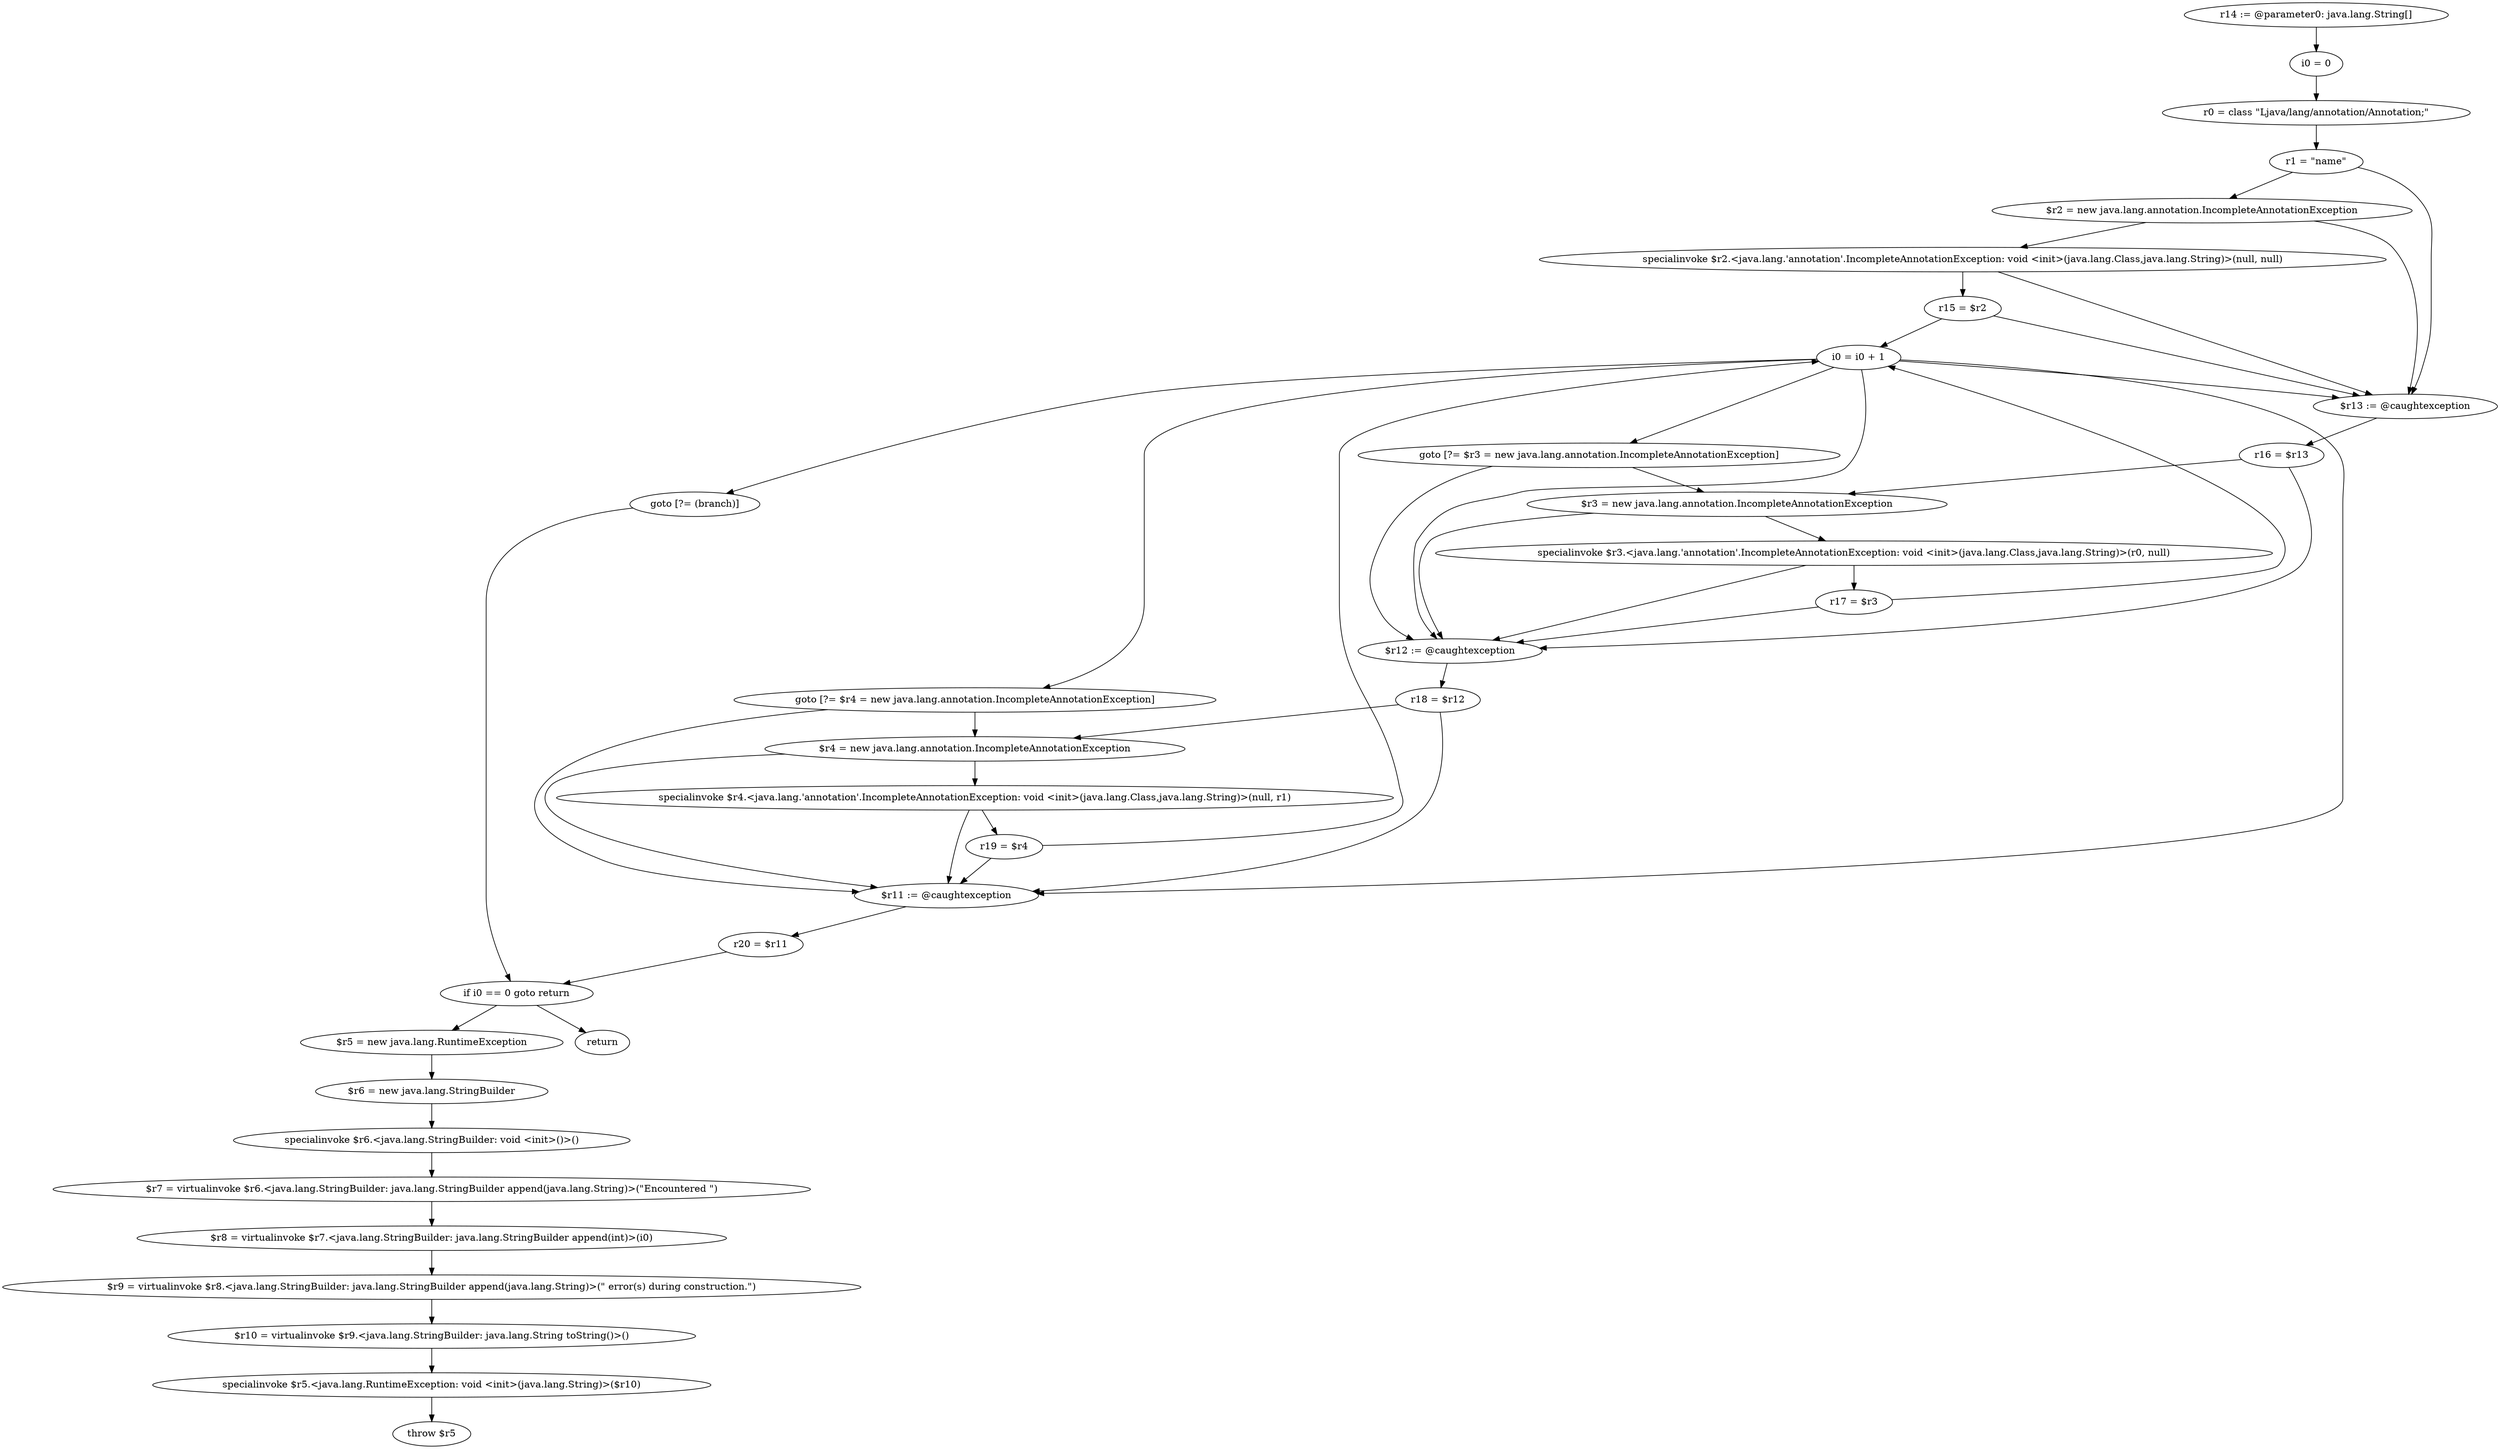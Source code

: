 digraph "unitGraph" {
    "r14 := @parameter0: java.lang.String[]"
    "i0 = 0"
    "r0 = class \"Ljava/lang/annotation/Annotation;\""
    "r1 = \"name\""
    "$r2 = new java.lang.annotation.IncompleteAnnotationException"
    "specialinvoke $r2.<java.lang.'annotation'.IncompleteAnnotationException: void <init>(java.lang.Class,java.lang.String)>(null, null)"
    "r15 = $r2"
    "i0 = i0 + 1"
    "goto [?= $r3 = new java.lang.annotation.IncompleteAnnotationException]"
    "$r13 := @caughtexception"
    "r16 = $r13"
    "$r3 = new java.lang.annotation.IncompleteAnnotationException"
    "specialinvoke $r3.<java.lang.'annotation'.IncompleteAnnotationException: void <init>(java.lang.Class,java.lang.String)>(r0, null)"
    "r17 = $r3"
    "goto [?= $r4 = new java.lang.annotation.IncompleteAnnotationException]"
    "$r12 := @caughtexception"
    "r18 = $r12"
    "$r4 = new java.lang.annotation.IncompleteAnnotationException"
    "specialinvoke $r4.<java.lang.'annotation'.IncompleteAnnotationException: void <init>(java.lang.Class,java.lang.String)>(null, r1)"
    "r19 = $r4"
    "goto [?= (branch)]"
    "$r11 := @caughtexception"
    "r20 = $r11"
    "if i0 == 0 goto return"
    "$r5 = new java.lang.RuntimeException"
    "$r6 = new java.lang.StringBuilder"
    "specialinvoke $r6.<java.lang.StringBuilder: void <init>()>()"
    "$r7 = virtualinvoke $r6.<java.lang.StringBuilder: java.lang.StringBuilder append(java.lang.String)>(\"Encountered \")"
    "$r8 = virtualinvoke $r7.<java.lang.StringBuilder: java.lang.StringBuilder append(int)>(i0)"
    "$r9 = virtualinvoke $r8.<java.lang.StringBuilder: java.lang.StringBuilder append(java.lang.String)>(\" error(s) during construction.\")"
    "$r10 = virtualinvoke $r9.<java.lang.StringBuilder: java.lang.String toString()>()"
    "specialinvoke $r5.<java.lang.RuntimeException: void <init>(java.lang.String)>($r10)"
    "throw $r5"
    "return"
    "r14 := @parameter0: java.lang.String[]"->"i0 = 0";
    "i0 = 0"->"r0 = class \"Ljava/lang/annotation/Annotation;\"";
    "r0 = class \"Ljava/lang/annotation/Annotation;\""->"r1 = \"name\"";
    "r1 = \"name\""->"$r2 = new java.lang.annotation.IncompleteAnnotationException";
    "r1 = \"name\""->"$r13 := @caughtexception";
    "$r2 = new java.lang.annotation.IncompleteAnnotationException"->"specialinvoke $r2.<java.lang.'annotation'.IncompleteAnnotationException: void <init>(java.lang.Class,java.lang.String)>(null, null)";
    "$r2 = new java.lang.annotation.IncompleteAnnotationException"->"$r13 := @caughtexception";
    "specialinvoke $r2.<java.lang.'annotation'.IncompleteAnnotationException: void <init>(java.lang.Class,java.lang.String)>(null, null)"->"r15 = $r2";
    "specialinvoke $r2.<java.lang.'annotation'.IncompleteAnnotationException: void <init>(java.lang.Class,java.lang.String)>(null, null)"->"$r13 := @caughtexception";
    "r15 = $r2"->"i0 = i0 + 1";
    "r15 = $r2"->"$r13 := @caughtexception";
    "i0 = i0 + 1"->"goto [?= $r3 = new java.lang.annotation.IncompleteAnnotationException]";
    "i0 = i0 + 1"->"$r13 := @caughtexception";
    "goto [?= $r3 = new java.lang.annotation.IncompleteAnnotationException]"->"$r3 = new java.lang.annotation.IncompleteAnnotationException";
    "goto [?= $r3 = new java.lang.annotation.IncompleteAnnotationException]"->"$r12 := @caughtexception";
    "$r13 := @caughtexception"->"r16 = $r13";
    "r16 = $r13"->"$r3 = new java.lang.annotation.IncompleteAnnotationException";
    "r16 = $r13"->"$r12 := @caughtexception";
    "$r3 = new java.lang.annotation.IncompleteAnnotationException"->"specialinvoke $r3.<java.lang.'annotation'.IncompleteAnnotationException: void <init>(java.lang.Class,java.lang.String)>(r0, null)";
    "$r3 = new java.lang.annotation.IncompleteAnnotationException"->"$r12 := @caughtexception";
    "specialinvoke $r3.<java.lang.'annotation'.IncompleteAnnotationException: void <init>(java.lang.Class,java.lang.String)>(r0, null)"->"r17 = $r3";
    "specialinvoke $r3.<java.lang.'annotation'.IncompleteAnnotationException: void <init>(java.lang.Class,java.lang.String)>(r0, null)"->"$r12 := @caughtexception";
    "r17 = $r3"->"i0 = i0 + 1";
    "r17 = $r3"->"$r12 := @caughtexception";
    "i0 = i0 + 1"->"goto [?= $r4 = new java.lang.annotation.IncompleteAnnotationException]";
    "i0 = i0 + 1"->"$r12 := @caughtexception";
    "goto [?= $r4 = new java.lang.annotation.IncompleteAnnotationException]"->"$r4 = new java.lang.annotation.IncompleteAnnotationException";
    "goto [?= $r4 = new java.lang.annotation.IncompleteAnnotationException]"->"$r11 := @caughtexception";
    "$r12 := @caughtexception"->"r18 = $r12";
    "r18 = $r12"->"$r4 = new java.lang.annotation.IncompleteAnnotationException";
    "r18 = $r12"->"$r11 := @caughtexception";
    "$r4 = new java.lang.annotation.IncompleteAnnotationException"->"specialinvoke $r4.<java.lang.'annotation'.IncompleteAnnotationException: void <init>(java.lang.Class,java.lang.String)>(null, r1)";
    "$r4 = new java.lang.annotation.IncompleteAnnotationException"->"$r11 := @caughtexception";
    "specialinvoke $r4.<java.lang.'annotation'.IncompleteAnnotationException: void <init>(java.lang.Class,java.lang.String)>(null, r1)"->"r19 = $r4";
    "specialinvoke $r4.<java.lang.'annotation'.IncompleteAnnotationException: void <init>(java.lang.Class,java.lang.String)>(null, r1)"->"$r11 := @caughtexception";
    "r19 = $r4"->"i0 = i0 + 1";
    "r19 = $r4"->"$r11 := @caughtexception";
    "i0 = i0 + 1"->"goto [?= (branch)]";
    "i0 = i0 + 1"->"$r11 := @caughtexception";
    "goto [?= (branch)]"->"if i0 == 0 goto return";
    "$r11 := @caughtexception"->"r20 = $r11";
    "r20 = $r11"->"if i0 == 0 goto return";
    "if i0 == 0 goto return"->"$r5 = new java.lang.RuntimeException";
    "if i0 == 0 goto return"->"return";
    "$r5 = new java.lang.RuntimeException"->"$r6 = new java.lang.StringBuilder";
    "$r6 = new java.lang.StringBuilder"->"specialinvoke $r6.<java.lang.StringBuilder: void <init>()>()";
    "specialinvoke $r6.<java.lang.StringBuilder: void <init>()>()"->"$r7 = virtualinvoke $r6.<java.lang.StringBuilder: java.lang.StringBuilder append(java.lang.String)>(\"Encountered \")";
    "$r7 = virtualinvoke $r6.<java.lang.StringBuilder: java.lang.StringBuilder append(java.lang.String)>(\"Encountered \")"->"$r8 = virtualinvoke $r7.<java.lang.StringBuilder: java.lang.StringBuilder append(int)>(i0)";
    "$r8 = virtualinvoke $r7.<java.lang.StringBuilder: java.lang.StringBuilder append(int)>(i0)"->"$r9 = virtualinvoke $r8.<java.lang.StringBuilder: java.lang.StringBuilder append(java.lang.String)>(\" error(s) during construction.\")";
    "$r9 = virtualinvoke $r8.<java.lang.StringBuilder: java.lang.StringBuilder append(java.lang.String)>(\" error(s) during construction.\")"->"$r10 = virtualinvoke $r9.<java.lang.StringBuilder: java.lang.String toString()>()";
    "$r10 = virtualinvoke $r9.<java.lang.StringBuilder: java.lang.String toString()>()"->"specialinvoke $r5.<java.lang.RuntimeException: void <init>(java.lang.String)>($r10)";
    "specialinvoke $r5.<java.lang.RuntimeException: void <init>(java.lang.String)>($r10)"->"throw $r5";
}
